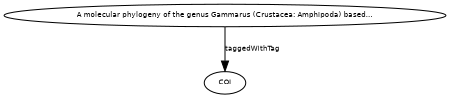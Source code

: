 digraph G {
size="3,3";
node [fontsize=7, fontname="Helvetica"];
edge [fontsize=7, fontname="Helvetica"];
node0 [label="COI", width=0.27433100247,height=0.27433100247];
node1 [label="A molecular phylogeny of the genus Gammarus (Crustacea: Amphipoda) based...", width=0.27433100247,height=0.27433100247];
node1 -> node0 [label="taggedWithTag"];
}

